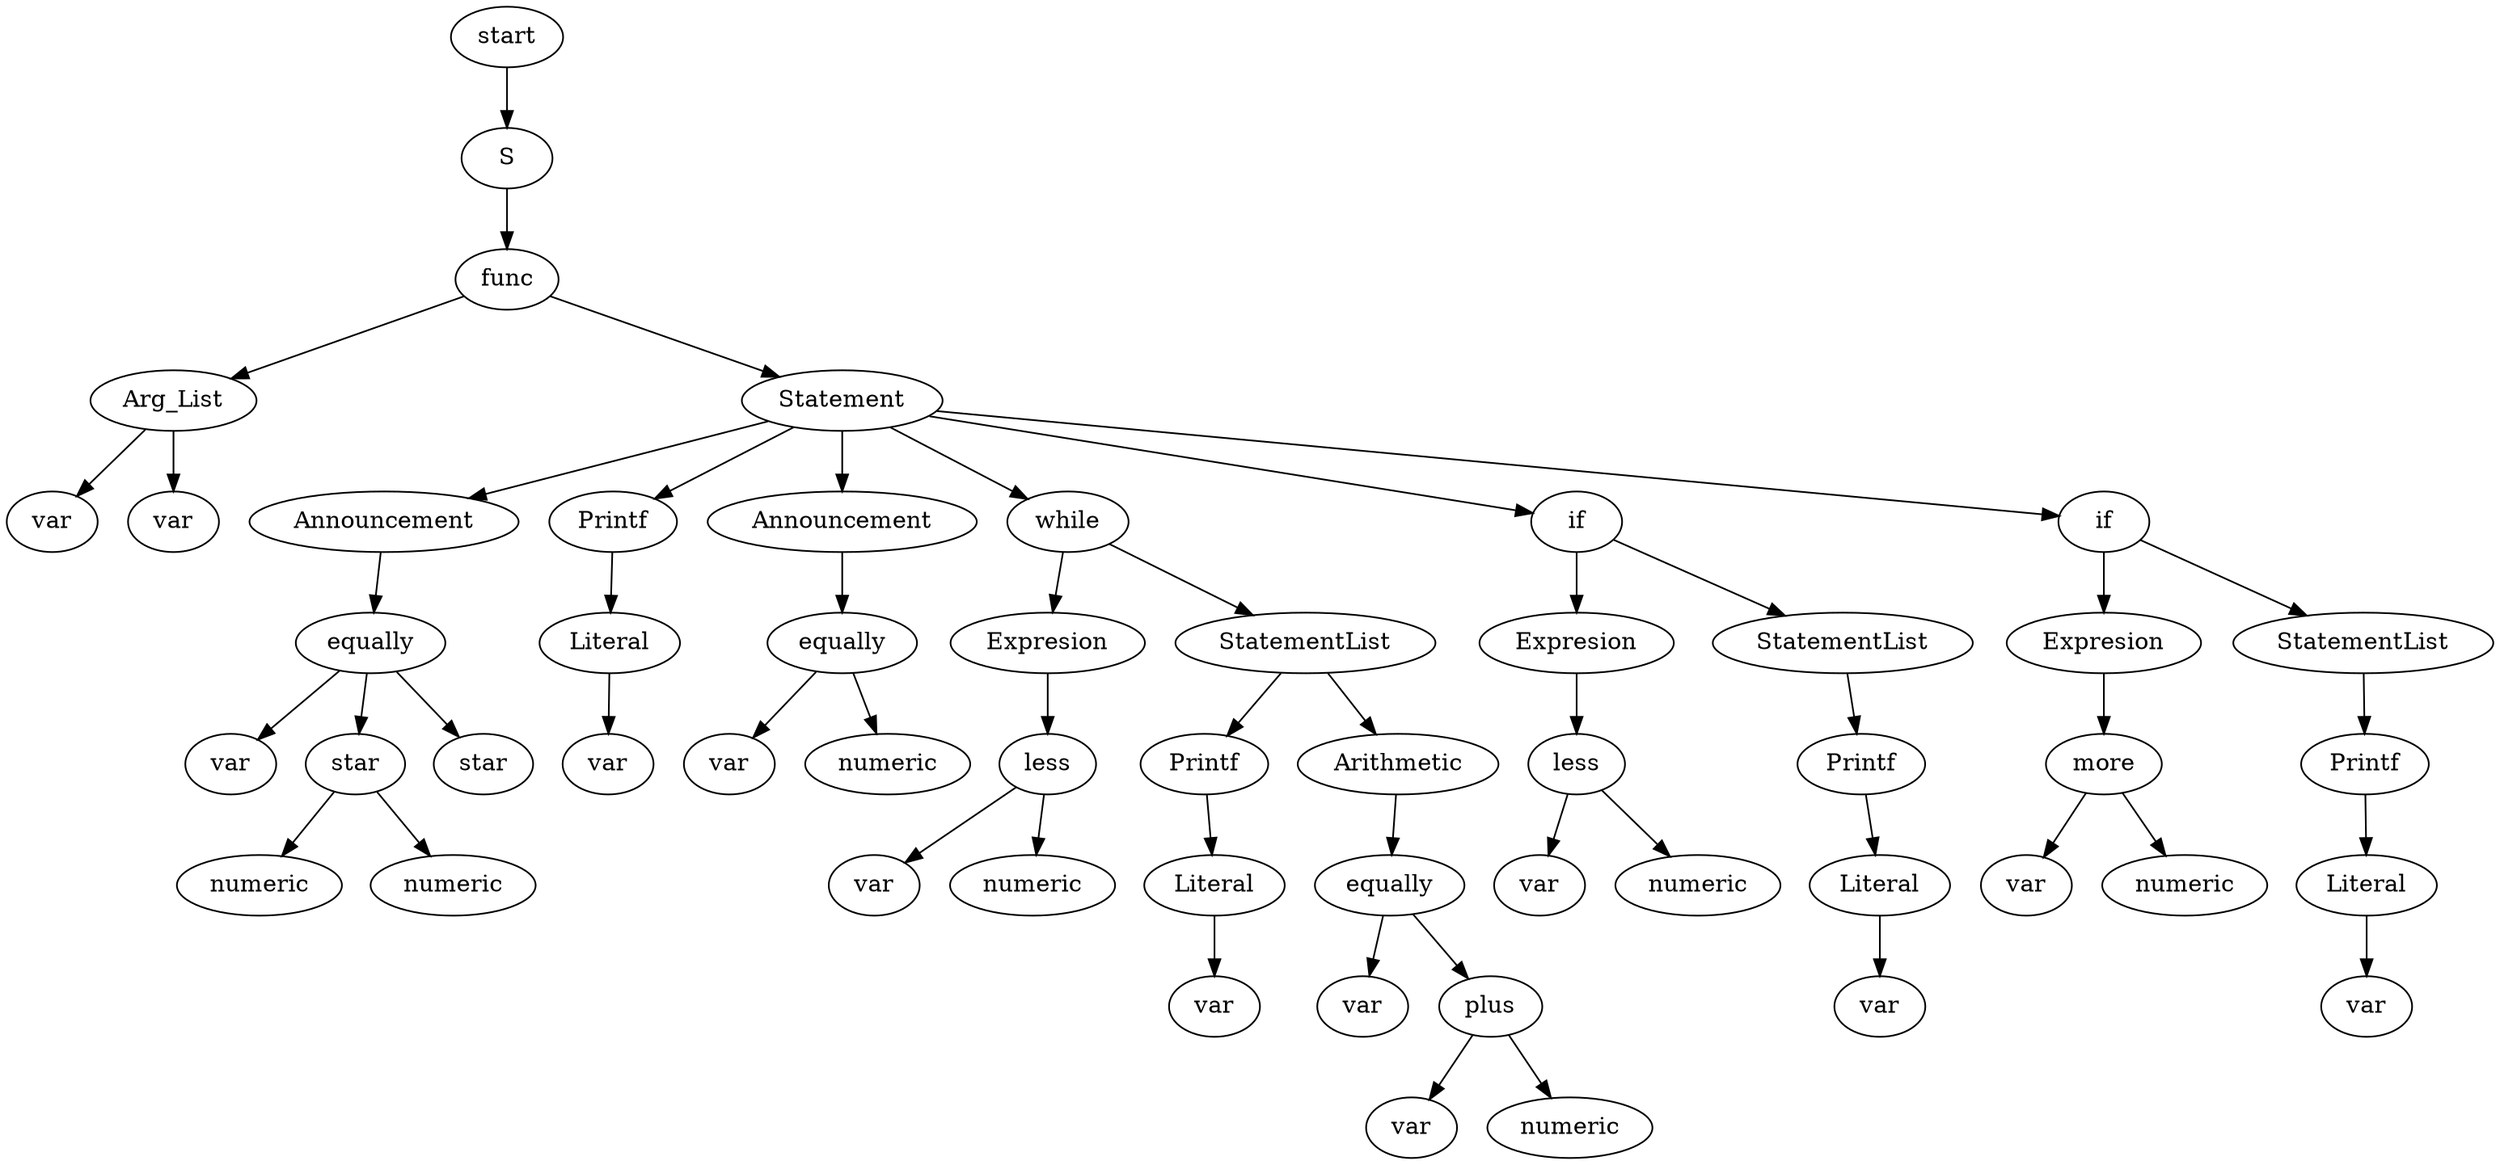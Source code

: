 digraph {
	"node1"[label=start]
	"node1"->"node2"
	"node2"[label=S]
	"node2"->"node3"
	"node3"[label=func]
	"node3"->"node4"
	"node4"[label=Arg_List]
	"node4"->"node5"
	"node5"[label=var]
	"node4"->"node6"
	"node6"[label=var]
	"node3"->"node7"
	"node7"[label=Statement]
	"node7"->"node8"
	"node8"[label=Announcement]
	"node8"->"node10"
	"node10"[label=equally]
	"node10"->"node9"
	"node9"[label=var]
	"node10"->"node12"
	"node12"[label=star]
	"node12"->"node11"
	"node11"[label=numeric]
	"node12"->"node14"
	"node14"[label=numeric]
	"node10"->"node13"
	"node13"[label=star]
	"node7"->"node15"
	"node15"[label=Printf]
	"node15"->"node16"
	"node16"[label=Literal]
	"node16"->"node17"
	"node17"[label=var]
	"node7"->"node18"
	"node18"[label=Announcement]
	"node18"->"node20"
	"node20"[label=equally]
	"node20"->"node19"
	"node19"[label=var]
	"node20"->"node21"
	"node21"[label=numeric]
	"node7"->"node22"
	"node22"[label=while]
	"node22"->"node23"
	"node23"[label=Expresion]
	"node23"->"node25"
	"node25"[label=less]
	"node25"->"node24"
	"node24"[label=var]
	"node25"->"node26"
	"node26"[label=numeric]
	"node22"->"node27"
	"node27"[label=StatementList]
	"node27"->"node28"
	"node28"[label=Printf]
	"node28"->"node29"
	"node29"[label=Literal]
	"node29"->"node30"
	"node30"[label=var]
	"node27"->"node32"
	"node32"[label=Arithmetic]
	"node32"->"node33"
	"node33"[label=equally]
	"node33"->"node31"
	"node31"[label=var]
	"node33"->"node35"
	"node35"[label=plus]
	"node35"->"node34"
	"node34"[label=var]
	"node35"->"node36"
	"node36"[label=numeric]
	"node7"->"node37"
	"node37"[label=if]
	"node37"->"node38"
	"node38"[label=Expresion]
	"node38"->"node40"
	"node40"[label=less]
	"node40"->"node39"
	"node39"[label=var]
	"node40"->"node41"
	"node41"[label=numeric]
	"node37"->"node42"
	"node42"[label=StatementList]
	"node42"->"node43"
	"node43"[label=Printf]
	"node43"->"node44"
	"node44"[label=Literal]
	"node44"->"node45"
	"node45"[label=var]
	"node7"->"node46"
	"node46"[label=if]
	"node46"->"node47"
	"node47"[label=Expresion]
	"node47"->"node49"
	"node49"[label=more]
	"node49"->"node48"
	"node48"[label=var]
	"node49"->"node50"
	"node50"[label=numeric]
	"node46"->"node51"
	"node51"[label=StatementList]
	"node51"->"node52"
	"node52"[label=Printf]
	"node52"->"node53"
	"node53"[label=Literal]
	"node53"->"node54"
	"node54"[label=var]
}
